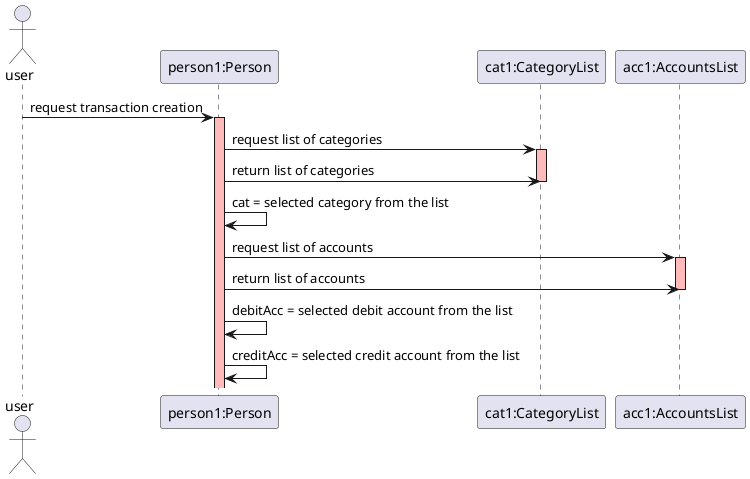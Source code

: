 @startuml
actor user

user -> "person1:Person" : request transaction creation
activate "person1:Person" #FFBBBB

"person1:Person" -> "cat1:CategoryList" : request list of categories
activate "cat1:CategoryList"  #FFBBBB

"cat1:CategoryList" <- "person1:Person" : return list of categories
deactivate "cat1:CategoryList"  #FFBBBB

"person1:Person" -> "person1:Person" : cat = selected category from the list

"person1:Person" -> "acc1:AccountsList" : request list of accounts
activate "acc1:AccountsList"  #FFBBBB

"acc1:AccountsList" <- "person1:Person" : return list of accounts
deactivate "acc1:AccountsList"  #FFBBBB

"person1:Person" -> "person1:Person" : debitAcc = selected debit account from the list

"person1:Person" -> "person1:Person" : creditAcc = selected credit account from the list

@enduml